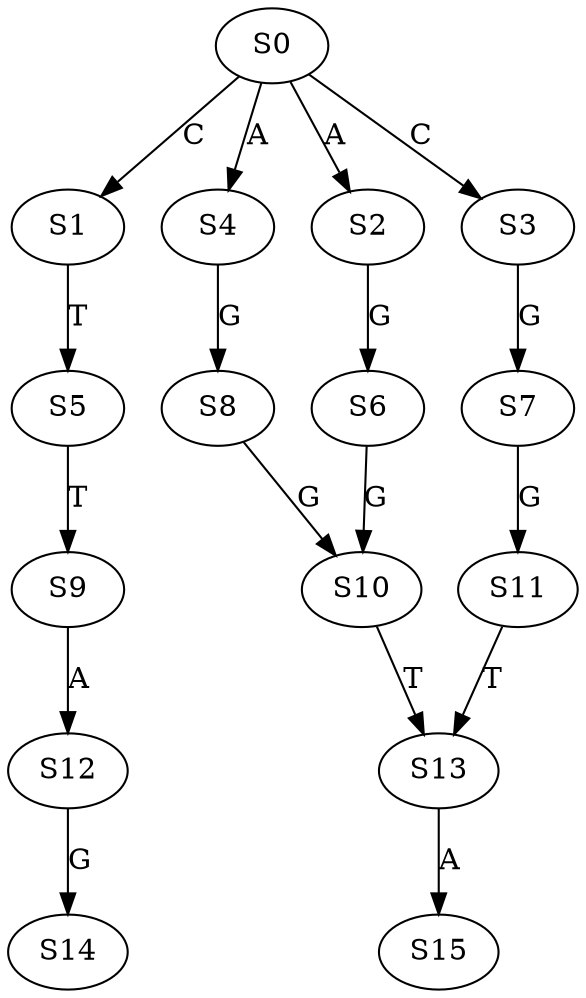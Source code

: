 strict digraph  {
	S0 -> S1 [ label = C ];
	S0 -> S2 [ label = A ];
	S0 -> S3 [ label = C ];
	S0 -> S4 [ label = A ];
	S1 -> S5 [ label = T ];
	S2 -> S6 [ label = G ];
	S3 -> S7 [ label = G ];
	S4 -> S8 [ label = G ];
	S5 -> S9 [ label = T ];
	S6 -> S10 [ label = G ];
	S7 -> S11 [ label = G ];
	S8 -> S10 [ label = G ];
	S9 -> S12 [ label = A ];
	S10 -> S13 [ label = T ];
	S11 -> S13 [ label = T ];
	S12 -> S14 [ label = G ];
	S13 -> S15 [ label = A ];
}
